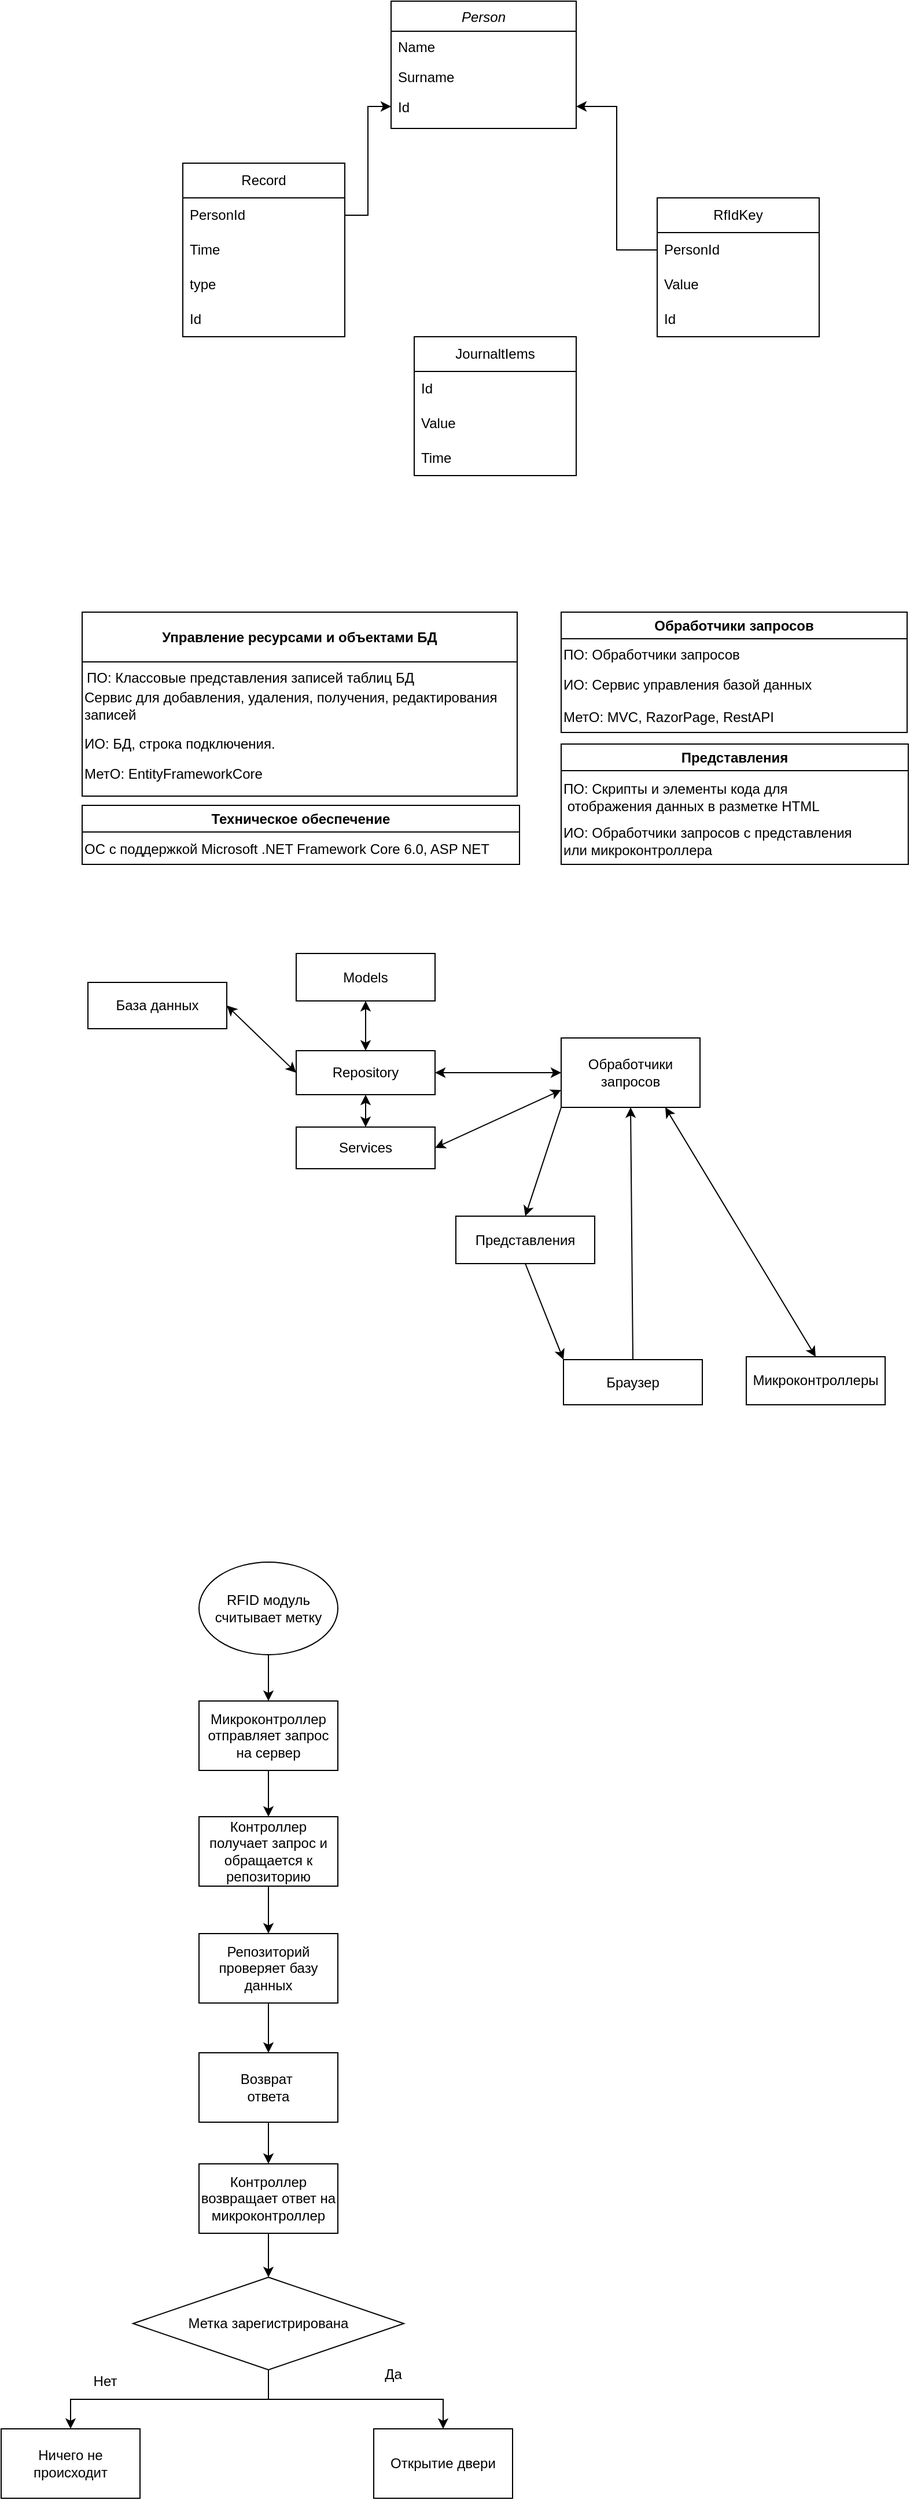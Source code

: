 <mxfile version="20.8.22" type="github">
  <diagram id="C5RBs43oDa-KdzZeNtuy" name="Page-1">
    <mxGraphModel dx="2876" dy="1131" grid="0" gridSize="10" guides="1" tooltips="1" connect="1" arrows="1" fold="1" page="1" pageScale="1" pageWidth="827" pageHeight="1169" math="0" shadow="0">
      <root>
        <mxCell id="WIyWlLk6GJQsqaUBKTNV-0" />
        <mxCell id="WIyWlLk6GJQsqaUBKTNV-1" parent="WIyWlLk6GJQsqaUBKTNV-0" />
        <mxCell id="zkfFHV4jXpPFQw0GAbJ--0" value="Person" style="swimlane;fontStyle=2;align=center;verticalAlign=top;childLayout=stackLayout;horizontal=1;startSize=26;horizontalStack=0;resizeParent=1;resizeLast=0;collapsible=1;marginBottom=0;rounded=0;shadow=0;strokeWidth=1;" parent="WIyWlLk6GJQsqaUBKTNV-1" vertex="1">
          <mxGeometry x="320" y="110" width="160" height="110" as="geometry">
            <mxRectangle x="230" y="140" width="160" height="26" as="alternateBounds" />
          </mxGeometry>
        </mxCell>
        <mxCell id="zkfFHV4jXpPFQw0GAbJ--1" value="Name" style="text;align=left;verticalAlign=top;spacingLeft=4;spacingRight=4;overflow=hidden;rotatable=0;points=[[0,0.5],[1,0.5]];portConstraint=eastwest;" parent="zkfFHV4jXpPFQw0GAbJ--0" vertex="1">
          <mxGeometry y="26" width="160" height="26" as="geometry" />
        </mxCell>
        <mxCell id="zkfFHV4jXpPFQw0GAbJ--2" value="Surname" style="text;align=left;verticalAlign=top;spacingLeft=4;spacingRight=4;overflow=hidden;rotatable=0;points=[[0,0.5],[1,0.5]];portConstraint=eastwest;rounded=0;shadow=0;html=0;" parent="zkfFHV4jXpPFQw0GAbJ--0" vertex="1">
          <mxGeometry y="52" width="160" height="26" as="geometry" />
        </mxCell>
        <mxCell id="zkfFHV4jXpPFQw0GAbJ--3" value="Id" style="text;align=left;verticalAlign=top;spacingLeft=4;spacingRight=4;overflow=hidden;rotatable=0;points=[[0,0.5],[1,0.5]];portConstraint=eastwest;rounded=0;shadow=0;html=0;" parent="zkfFHV4jXpPFQw0GAbJ--0" vertex="1">
          <mxGeometry y="78" width="160" height="26" as="geometry" />
        </mxCell>
        <mxCell id="JAbAQ16eNPu53v8PzKWM-0" value="RfIdKey" style="swimlane;fontStyle=0;childLayout=stackLayout;horizontal=1;startSize=30;horizontalStack=0;resizeParent=1;resizeParentMax=0;resizeLast=0;collapsible=1;marginBottom=0;whiteSpace=wrap;html=1;swimlaneLine=1;" vertex="1" parent="WIyWlLk6GJQsqaUBKTNV-1">
          <mxGeometry x="550" y="280" width="140" height="120" as="geometry" />
        </mxCell>
        <mxCell id="JAbAQ16eNPu53v8PzKWM-1" value="PersonId" style="text;strokeColor=none;fillColor=none;align=left;verticalAlign=middle;spacingLeft=4;spacingRight=4;overflow=hidden;points=[[0,0.5],[1,0.5]];portConstraint=eastwest;rotatable=0;whiteSpace=wrap;html=1;" vertex="1" parent="JAbAQ16eNPu53v8PzKWM-0">
          <mxGeometry y="30" width="140" height="30" as="geometry" />
        </mxCell>
        <mxCell id="JAbAQ16eNPu53v8PzKWM-2" value="Value" style="text;strokeColor=none;fillColor=none;align=left;verticalAlign=middle;spacingLeft=4;spacingRight=4;overflow=hidden;points=[[0,0.5],[1,0.5]];portConstraint=eastwest;rotatable=0;whiteSpace=wrap;html=1;" vertex="1" parent="JAbAQ16eNPu53v8PzKWM-0">
          <mxGeometry y="60" width="140" height="30" as="geometry" />
        </mxCell>
        <mxCell id="JAbAQ16eNPu53v8PzKWM-11" value="Id" style="text;strokeColor=none;fillColor=none;align=left;verticalAlign=middle;spacingLeft=4;spacingRight=4;overflow=hidden;points=[[0,0.5],[1,0.5]];portConstraint=eastwest;rotatable=0;whiteSpace=wrap;html=1;" vertex="1" parent="JAbAQ16eNPu53v8PzKWM-0">
          <mxGeometry y="90" width="140" height="30" as="geometry" />
        </mxCell>
        <mxCell id="JAbAQ16eNPu53v8PzKWM-4" value="Record" style="swimlane;fontStyle=0;childLayout=stackLayout;horizontal=1;startSize=30;horizontalStack=0;resizeParent=1;resizeParentMax=0;resizeLast=0;collapsible=1;marginBottom=0;whiteSpace=wrap;html=1;" vertex="1" parent="WIyWlLk6GJQsqaUBKTNV-1">
          <mxGeometry x="140" y="250" width="140" height="150" as="geometry" />
        </mxCell>
        <mxCell id="JAbAQ16eNPu53v8PzKWM-5" value="PersonId" style="text;strokeColor=none;fillColor=none;align=left;verticalAlign=middle;spacingLeft=4;spacingRight=4;overflow=hidden;points=[[0,0.5],[1,0.5]];portConstraint=eastwest;rotatable=0;whiteSpace=wrap;html=1;" vertex="1" parent="JAbAQ16eNPu53v8PzKWM-4">
          <mxGeometry y="30" width="140" height="30" as="geometry" />
        </mxCell>
        <mxCell id="JAbAQ16eNPu53v8PzKWM-6" value="Time" style="text;strokeColor=none;fillColor=none;align=left;verticalAlign=middle;spacingLeft=4;spacingRight=4;overflow=hidden;points=[[0,0.5],[1,0.5]];portConstraint=eastwest;rotatable=0;whiteSpace=wrap;html=1;" vertex="1" parent="JAbAQ16eNPu53v8PzKWM-4">
          <mxGeometry y="60" width="140" height="30" as="geometry" />
        </mxCell>
        <mxCell id="JAbAQ16eNPu53v8PzKWM-7" value="type" style="text;strokeColor=none;fillColor=none;align=left;verticalAlign=middle;spacingLeft=4;spacingRight=4;overflow=hidden;points=[[0,0.5],[1,0.5]];portConstraint=eastwest;rotatable=0;whiteSpace=wrap;html=1;" vertex="1" parent="JAbAQ16eNPu53v8PzKWM-4">
          <mxGeometry y="90" width="140" height="30" as="geometry" />
        </mxCell>
        <mxCell id="JAbAQ16eNPu53v8PzKWM-12" value="Id" style="text;strokeColor=none;fillColor=none;align=left;verticalAlign=middle;spacingLeft=4;spacingRight=4;overflow=hidden;points=[[0,0.5],[1,0.5]];portConstraint=eastwest;rotatable=0;whiteSpace=wrap;html=1;" vertex="1" parent="JAbAQ16eNPu53v8PzKWM-4">
          <mxGeometry y="120" width="140" height="30" as="geometry" />
        </mxCell>
        <mxCell id="JAbAQ16eNPu53v8PzKWM-13" value="JournaltIems" style="swimlane;fontStyle=0;childLayout=stackLayout;horizontal=1;startSize=30;horizontalStack=0;resizeParent=1;resizeParentMax=0;resizeLast=0;collapsible=1;marginBottom=0;whiteSpace=wrap;html=1;" vertex="1" parent="WIyWlLk6GJQsqaUBKTNV-1">
          <mxGeometry x="340" y="400" width="140" height="120" as="geometry" />
        </mxCell>
        <mxCell id="JAbAQ16eNPu53v8PzKWM-14" value="Id" style="text;strokeColor=none;fillColor=none;align=left;verticalAlign=middle;spacingLeft=4;spacingRight=4;overflow=hidden;points=[[0,0.5],[1,0.5]];portConstraint=eastwest;rotatable=0;whiteSpace=wrap;html=1;" vertex="1" parent="JAbAQ16eNPu53v8PzKWM-13">
          <mxGeometry y="30" width="140" height="30" as="geometry" />
        </mxCell>
        <mxCell id="JAbAQ16eNPu53v8PzKWM-15" value="Value" style="text;strokeColor=none;fillColor=none;align=left;verticalAlign=middle;spacingLeft=4;spacingRight=4;overflow=hidden;points=[[0,0.5],[1,0.5]];portConstraint=eastwest;rotatable=0;whiteSpace=wrap;html=1;" vertex="1" parent="JAbAQ16eNPu53v8PzKWM-13">
          <mxGeometry y="60" width="140" height="30" as="geometry" />
        </mxCell>
        <mxCell id="JAbAQ16eNPu53v8PzKWM-16" value="Time" style="text;strokeColor=none;fillColor=none;align=left;verticalAlign=middle;spacingLeft=4;spacingRight=4;overflow=hidden;points=[[0,0.5],[1,0.5]];portConstraint=eastwest;rotatable=0;whiteSpace=wrap;html=1;" vertex="1" parent="JAbAQ16eNPu53v8PzKWM-13">
          <mxGeometry y="90" width="140" height="30" as="geometry" />
        </mxCell>
        <mxCell id="JAbAQ16eNPu53v8PzKWM-17" style="edgeStyle=orthogonalEdgeStyle;rounded=0;orthogonalLoop=1;jettySize=auto;html=1;entryX=0;entryY=0.5;entryDx=0;entryDy=0;" edge="1" parent="WIyWlLk6GJQsqaUBKTNV-1" source="JAbAQ16eNPu53v8PzKWM-5" target="zkfFHV4jXpPFQw0GAbJ--3">
          <mxGeometry relative="1" as="geometry" />
        </mxCell>
        <mxCell id="JAbAQ16eNPu53v8PzKWM-19" style="edgeStyle=orthogonalEdgeStyle;rounded=0;orthogonalLoop=1;jettySize=auto;html=1;entryX=1;entryY=0.5;entryDx=0;entryDy=0;" edge="1" parent="WIyWlLk6GJQsqaUBKTNV-1" source="JAbAQ16eNPu53v8PzKWM-1" target="zkfFHV4jXpPFQw0GAbJ--3">
          <mxGeometry relative="1" as="geometry" />
        </mxCell>
        <mxCell id="JAbAQ16eNPu53v8PzKWM-20" value="Управление ресурсами и объектами БД" style="swimlane;whiteSpace=wrap;html=1;startSize=43;" vertex="1" parent="WIyWlLk6GJQsqaUBKTNV-1">
          <mxGeometry x="53" y="638" width="376" height="159" as="geometry" />
        </mxCell>
        <mxCell id="JAbAQ16eNPu53v8PzKWM-22" value="ПО: Классовые представления записей таблиц БД" style="text;html=1;align=left;verticalAlign=middle;resizable=0;points=[];autosize=1;strokeColor=none;fillColor=none;" vertex="1" parent="JAbAQ16eNPu53v8PzKWM-20">
          <mxGeometry x="2" y="44" width="301" height="26" as="geometry" />
        </mxCell>
        <mxCell id="JAbAQ16eNPu53v8PzKWM-23" value="Сервис для добавления, удаления, получения, редактирования&lt;br&gt;записей" style="text;html=1;align=left;verticalAlign=middle;resizable=0;points=[];autosize=1;strokeColor=none;fillColor=none;" vertex="1" parent="JAbAQ16eNPu53v8PzKWM-20">
          <mxGeometry y="60" width="375" height="41" as="geometry" />
        </mxCell>
        <mxCell id="JAbAQ16eNPu53v8PzKWM-24" value="ИО: БД, строка подключения." style="text;html=1;align=left;verticalAlign=middle;resizable=0;points=[];autosize=1;strokeColor=none;fillColor=none;" vertex="1" parent="JAbAQ16eNPu53v8PzKWM-20">
          <mxGeometry y="101" width="183" height="26" as="geometry" />
        </mxCell>
        <mxCell id="JAbAQ16eNPu53v8PzKWM-25" value="МетО: EntityFrameworkCore" style="text;html=1;align=left;verticalAlign=middle;resizable=0;points=[];autosize=1;strokeColor=none;fillColor=none;" vertex="1" parent="JAbAQ16eNPu53v8PzKWM-20">
          <mxGeometry y="127" width="172" height="26" as="geometry" />
        </mxCell>
        <mxCell id="JAbAQ16eNPu53v8PzKWM-26" value="Обработчики запросов" style="swimlane;whiteSpace=wrap;html=1;" vertex="1" parent="WIyWlLk6GJQsqaUBKTNV-1">
          <mxGeometry x="467" y="638" width="299" height="104" as="geometry" />
        </mxCell>
        <mxCell id="JAbAQ16eNPu53v8PzKWM-27" value="ПО: Обработчики запросов" style="text;html=1;align=left;verticalAlign=middle;resizable=0;points=[];autosize=1;strokeColor=none;fillColor=none;" vertex="1" parent="JAbAQ16eNPu53v8PzKWM-26">
          <mxGeometry y="24" width="170" height="26" as="geometry" />
        </mxCell>
        <mxCell id="JAbAQ16eNPu53v8PzKWM-28" value="ИО: Сервис управления базой данных" style="text;html=1;align=left;verticalAlign=middle;resizable=0;points=[];autosize=1;strokeColor=none;fillColor=none;" vertex="1" parent="JAbAQ16eNPu53v8PzKWM-26">
          <mxGeometry y="50" width="233" height="26" as="geometry" />
        </mxCell>
        <mxCell id="JAbAQ16eNPu53v8PzKWM-29" value="МетО: MVC, RazorPage, RestAPI" style="text;html=1;align=left;verticalAlign=middle;resizable=0;points=[];autosize=1;strokeColor=none;fillColor=none;" vertex="1" parent="JAbAQ16eNPu53v8PzKWM-26">
          <mxGeometry y="78" width="200" height="26" as="geometry" />
        </mxCell>
        <mxCell id="JAbAQ16eNPu53v8PzKWM-30" value="Представления" style="swimlane;whiteSpace=wrap;html=1;" vertex="1" parent="WIyWlLk6GJQsqaUBKTNV-1">
          <mxGeometry x="467" y="752" width="300" height="104" as="geometry" />
        </mxCell>
        <mxCell id="JAbAQ16eNPu53v8PzKWM-31" value="ПО: Скрипты и элементы кода для&lt;br&gt;&amp;nbsp;отображения данных в разметке HTML" style="text;html=1;align=left;verticalAlign=middle;resizable=0;points=[];autosize=1;strokeColor=none;fillColor=none;" vertex="1" parent="JAbAQ16eNPu53v8PzKWM-30">
          <mxGeometry y="25" width="239" height="41" as="geometry" />
        </mxCell>
        <mxCell id="JAbAQ16eNPu53v8PzKWM-33" value="ИО: Обработчики запросов с представления &lt;br&gt;или микроконтроллера" style="text;html=1;align=left;verticalAlign=middle;resizable=0;points=[];autosize=1;strokeColor=none;fillColor=none;" vertex="1" parent="JAbAQ16eNPu53v8PzKWM-30">
          <mxGeometry y="63" width="267" height="41" as="geometry" />
        </mxCell>
        <mxCell id="JAbAQ16eNPu53v8PzKWM-35" value="Техническое обеспечение" style="swimlane;whiteSpace=wrap;html=1;" vertex="1" parent="WIyWlLk6GJQsqaUBKTNV-1">
          <mxGeometry x="53" y="805" width="378" height="51" as="geometry" />
        </mxCell>
        <mxCell id="JAbAQ16eNPu53v8PzKWM-36" value="ОС с поддержкой Microsoft .NET Framework Core 6.0, ASP NET" style="text;html=1;align=left;verticalAlign=middle;resizable=0;points=[];autosize=1;strokeColor=none;fillColor=none;" vertex="1" parent="JAbAQ16eNPu53v8PzKWM-35">
          <mxGeometry y="25" width="368" height="26" as="geometry" />
        </mxCell>
        <mxCell id="JAbAQ16eNPu53v8PzKWM-37" value="База данных" style="rounded=0;whiteSpace=wrap;html=1;" vertex="1" parent="WIyWlLk6GJQsqaUBKTNV-1">
          <mxGeometry x="58" y="958" width="120" height="40" as="geometry" />
        </mxCell>
        <mxCell id="JAbAQ16eNPu53v8PzKWM-38" value="Models" style="rounded=0;whiteSpace=wrap;html=1;" vertex="1" parent="WIyWlLk6GJQsqaUBKTNV-1">
          <mxGeometry x="238" y="933" width="120" height="41" as="geometry" />
        </mxCell>
        <mxCell id="JAbAQ16eNPu53v8PzKWM-39" value="Repository" style="rounded=0;whiteSpace=wrap;html=1;" vertex="1" parent="WIyWlLk6GJQsqaUBKTNV-1">
          <mxGeometry x="238" y="1017" width="120" height="38" as="geometry" />
        </mxCell>
        <mxCell id="JAbAQ16eNPu53v8PzKWM-40" value="" style="endArrow=classic;startArrow=classic;html=1;rounded=0;entryX=1;entryY=0.5;entryDx=0;entryDy=0;exitX=0;exitY=0.5;exitDx=0;exitDy=0;" edge="1" parent="WIyWlLk6GJQsqaUBKTNV-1" source="JAbAQ16eNPu53v8PzKWM-39" target="JAbAQ16eNPu53v8PzKWM-37">
          <mxGeometry width="50" height="50" relative="1" as="geometry">
            <mxPoint x="110" y="1113" as="sourcePoint" />
            <mxPoint x="160" y="1063" as="targetPoint" />
          </mxGeometry>
        </mxCell>
        <mxCell id="JAbAQ16eNPu53v8PzKWM-41" value="" style="endArrow=classic;startArrow=classic;html=1;rounded=0;exitX=0.5;exitY=0;exitDx=0;exitDy=0;entryX=0.5;entryY=1;entryDx=0;entryDy=0;" edge="1" parent="WIyWlLk6GJQsqaUBKTNV-1" source="JAbAQ16eNPu53v8PzKWM-39" target="JAbAQ16eNPu53v8PzKWM-38">
          <mxGeometry width="50" height="50" relative="1" as="geometry">
            <mxPoint x="437" y="1041" as="sourcePoint" />
            <mxPoint x="487" y="991" as="targetPoint" />
          </mxGeometry>
        </mxCell>
        <mxCell id="JAbAQ16eNPu53v8PzKWM-42" value="Обработчики запросов" style="rounded=0;whiteSpace=wrap;html=1;" vertex="1" parent="WIyWlLk6GJQsqaUBKTNV-1">
          <mxGeometry x="467" y="1006" width="120" height="60" as="geometry" />
        </mxCell>
        <mxCell id="JAbAQ16eNPu53v8PzKWM-43" value="" style="endArrow=classic;startArrow=classic;html=1;rounded=0;entryX=0;entryY=0.5;entryDx=0;entryDy=0;exitX=1;exitY=0.5;exitDx=0;exitDy=0;" edge="1" parent="WIyWlLk6GJQsqaUBKTNV-1" source="JAbAQ16eNPu53v8PzKWM-39" target="JAbAQ16eNPu53v8PzKWM-42">
          <mxGeometry width="50" height="50" relative="1" as="geometry">
            <mxPoint x="298" y="1159" as="sourcePoint" />
            <mxPoint x="348" y="1109" as="targetPoint" />
          </mxGeometry>
        </mxCell>
        <mxCell id="JAbAQ16eNPu53v8PzKWM-44" value="Services" style="rounded=0;whiteSpace=wrap;html=1;" vertex="1" parent="WIyWlLk6GJQsqaUBKTNV-1">
          <mxGeometry x="238" y="1083" width="120" height="36" as="geometry" />
        </mxCell>
        <mxCell id="JAbAQ16eNPu53v8PzKWM-45" value="" style="endArrow=classic;startArrow=classic;html=1;rounded=0;entryX=0.5;entryY=1;entryDx=0;entryDy=0;exitX=0.5;exitY=0;exitDx=0;exitDy=0;" edge="1" parent="WIyWlLk6GJQsqaUBKTNV-1" source="JAbAQ16eNPu53v8PzKWM-44" target="JAbAQ16eNPu53v8PzKWM-39">
          <mxGeometry width="50" height="50" relative="1" as="geometry">
            <mxPoint x="98" y="1134" as="sourcePoint" />
            <mxPoint x="148" y="1084" as="targetPoint" />
          </mxGeometry>
        </mxCell>
        <mxCell id="JAbAQ16eNPu53v8PzKWM-46" value="" style="endArrow=classic;startArrow=classic;html=1;rounded=0;entryX=0;entryY=0.75;entryDx=0;entryDy=0;exitX=1;exitY=0.5;exitDx=0;exitDy=0;" edge="1" parent="WIyWlLk6GJQsqaUBKTNV-1" source="JAbAQ16eNPu53v8PzKWM-44" target="JAbAQ16eNPu53v8PzKWM-42">
          <mxGeometry width="50" height="50" relative="1" as="geometry">
            <mxPoint x="483" y="1170" as="sourcePoint" />
            <mxPoint x="533" y="1120" as="targetPoint" />
          </mxGeometry>
        </mxCell>
        <mxCell id="JAbAQ16eNPu53v8PzKWM-47" value="Представления" style="rounded=0;whiteSpace=wrap;html=1;" vertex="1" parent="WIyWlLk6GJQsqaUBKTNV-1">
          <mxGeometry x="376" y="1160" width="120" height="41" as="geometry" />
        </mxCell>
        <mxCell id="JAbAQ16eNPu53v8PzKWM-51" value="Браузер" style="rounded=0;whiteSpace=wrap;html=1;" vertex="1" parent="WIyWlLk6GJQsqaUBKTNV-1">
          <mxGeometry x="469" y="1284" width="120" height="39" as="geometry" />
        </mxCell>
        <mxCell id="JAbAQ16eNPu53v8PzKWM-52" value="Микроконтроллеры" style="rounded=0;whiteSpace=wrap;html=1;" vertex="1" parent="WIyWlLk6GJQsqaUBKTNV-1">
          <mxGeometry x="627" y="1281.5" width="120" height="41.5" as="geometry" />
        </mxCell>
        <mxCell id="JAbAQ16eNPu53v8PzKWM-53" value="" style="endArrow=classic;startArrow=classic;html=1;rounded=0;entryX=0.75;entryY=1;entryDx=0;entryDy=0;exitX=0.5;exitY=0;exitDx=0;exitDy=0;" edge="1" parent="WIyWlLk6GJQsqaUBKTNV-1" source="JAbAQ16eNPu53v8PzKWM-52" target="JAbAQ16eNPu53v8PzKWM-42">
          <mxGeometry width="50" height="50" relative="1" as="geometry">
            <mxPoint x="238" y="1407" as="sourcePoint" />
            <mxPoint x="288" y="1357" as="targetPoint" />
          </mxGeometry>
        </mxCell>
        <mxCell id="JAbAQ16eNPu53v8PzKWM-55" value="" style="endArrow=classic;html=1;rounded=0;exitX=0.5;exitY=0;exitDx=0;exitDy=0;entryX=0.5;entryY=1;entryDx=0;entryDy=0;" edge="1" parent="WIyWlLk6GJQsqaUBKTNV-1" source="JAbAQ16eNPu53v8PzKWM-51" target="JAbAQ16eNPu53v8PzKWM-42">
          <mxGeometry width="50" height="50" relative="1" as="geometry">
            <mxPoint x="444" y="1267" as="sourcePoint" />
            <mxPoint x="494" y="1217" as="targetPoint" />
          </mxGeometry>
        </mxCell>
        <mxCell id="JAbAQ16eNPu53v8PzKWM-56" value="" style="endArrow=classic;html=1;rounded=0;exitX=0.5;exitY=1;exitDx=0;exitDy=0;entryX=0;entryY=0;entryDx=0;entryDy=0;" edge="1" parent="WIyWlLk6GJQsqaUBKTNV-1" source="JAbAQ16eNPu53v8PzKWM-47" target="JAbAQ16eNPu53v8PzKWM-51">
          <mxGeometry width="50" height="50" relative="1" as="geometry">
            <mxPoint x="262" y="1337" as="sourcePoint" />
            <mxPoint x="312" y="1287" as="targetPoint" />
          </mxGeometry>
        </mxCell>
        <mxCell id="JAbAQ16eNPu53v8PzKWM-57" value="" style="endArrow=classic;html=1;rounded=0;exitX=0;exitY=1;exitDx=0;exitDy=0;entryX=0.5;entryY=0;entryDx=0;entryDy=0;" edge="1" parent="WIyWlLk6GJQsqaUBKTNV-1" source="JAbAQ16eNPu53v8PzKWM-42" target="JAbAQ16eNPu53v8PzKWM-47">
          <mxGeometry width="50" height="50" relative="1" as="geometry">
            <mxPoint x="174" y="1339" as="sourcePoint" />
            <mxPoint x="224" y="1289" as="targetPoint" />
          </mxGeometry>
        </mxCell>
        <mxCell id="JAbAQ16eNPu53v8PzKWM-60" style="edgeStyle=orthogonalEdgeStyle;rounded=0;orthogonalLoop=1;jettySize=auto;html=1;entryX=0.5;entryY=0;entryDx=0;entryDy=0;" edge="1" parent="WIyWlLk6GJQsqaUBKTNV-1" source="JAbAQ16eNPu53v8PzKWM-58" target="JAbAQ16eNPu53v8PzKWM-59">
          <mxGeometry relative="1" as="geometry" />
        </mxCell>
        <mxCell id="JAbAQ16eNPu53v8PzKWM-58" value="RFID модуль считывает метку" style="ellipse;whiteSpace=wrap;html=1;" vertex="1" parent="WIyWlLk6GJQsqaUBKTNV-1">
          <mxGeometry x="154" y="1459" width="120" height="80" as="geometry" />
        </mxCell>
        <mxCell id="JAbAQ16eNPu53v8PzKWM-64" style="edgeStyle=orthogonalEdgeStyle;rounded=0;orthogonalLoop=1;jettySize=auto;html=1;entryX=0.5;entryY=0;entryDx=0;entryDy=0;" edge="1" parent="WIyWlLk6GJQsqaUBKTNV-1" source="JAbAQ16eNPu53v8PzKWM-59" target="JAbAQ16eNPu53v8PzKWM-61">
          <mxGeometry relative="1" as="geometry" />
        </mxCell>
        <mxCell id="JAbAQ16eNPu53v8PzKWM-59" value="Микроконтроллер отправляет запрос на сервер" style="rounded=0;whiteSpace=wrap;html=1;" vertex="1" parent="WIyWlLk6GJQsqaUBKTNV-1">
          <mxGeometry x="154" y="1579" width="120" height="60" as="geometry" />
        </mxCell>
        <mxCell id="JAbAQ16eNPu53v8PzKWM-65" style="edgeStyle=orthogonalEdgeStyle;rounded=0;orthogonalLoop=1;jettySize=auto;html=1;entryX=0.5;entryY=0;entryDx=0;entryDy=0;" edge="1" parent="WIyWlLk6GJQsqaUBKTNV-1" source="JAbAQ16eNPu53v8PzKWM-61" target="JAbAQ16eNPu53v8PzKWM-62">
          <mxGeometry relative="1" as="geometry" />
        </mxCell>
        <mxCell id="JAbAQ16eNPu53v8PzKWM-61" value="Контроллер получает запрос и обращается к репозиторию" style="rounded=0;whiteSpace=wrap;html=1;" vertex="1" parent="WIyWlLk6GJQsqaUBKTNV-1">
          <mxGeometry x="154" y="1679" width="120" height="60" as="geometry" />
        </mxCell>
        <mxCell id="JAbAQ16eNPu53v8PzKWM-79" style="edgeStyle=orthogonalEdgeStyle;rounded=0;orthogonalLoop=1;jettySize=auto;html=1;entryX=0.5;entryY=0;entryDx=0;entryDy=0;" edge="1" parent="WIyWlLk6GJQsqaUBKTNV-1" source="JAbAQ16eNPu53v8PzKWM-62" target="JAbAQ16eNPu53v8PzKWM-70">
          <mxGeometry relative="1" as="geometry" />
        </mxCell>
        <mxCell id="JAbAQ16eNPu53v8PzKWM-62" value="Репозиторий проверяет базу данных" style="rounded=0;whiteSpace=wrap;html=1;" vertex="1" parent="WIyWlLk6GJQsqaUBKTNV-1">
          <mxGeometry x="154" y="1780" width="120" height="60" as="geometry" />
        </mxCell>
        <mxCell id="JAbAQ16eNPu53v8PzKWM-69" value="Нет" style="text;html=1;strokeColor=none;fillColor=none;align=center;verticalAlign=middle;whiteSpace=wrap;rounded=0;" vertex="1" parent="WIyWlLk6GJQsqaUBKTNV-1">
          <mxGeometry x="43" y="2152" width="60" height="30" as="geometry" />
        </mxCell>
        <mxCell id="JAbAQ16eNPu53v8PzKWM-76" style="edgeStyle=orthogonalEdgeStyle;rounded=0;orthogonalLoop=1;jettySize=auto;html=1;entryX=0.5;entryY=0;entryDx=0;entryDy=0;" edge="1" parent="WIyWlLk6GJQsqaUBKTNV-1" source="JAbAQ16eNPu53v8PzKWM-70" target="JAbAQ16eNPu53v8PzKWM-75">
          <mxGeometry relative="1" as="geometry" />
        </mxCell>
        <mxCell id="JAbAQ16eNPu53v8PzKWM-70" value="Возврат&amp;nbsp;&lt;br&gt;ответа" style="rounded=0;whiteSpace=wrap;html=1;" vertex="1" parent="WIyWlLk6GJQsqaUBKTNV-1">
          <mxGeometry x="154" y="1883" width="120" height="60" as="geometry" />
        </mxCell>
        <mxCell id="JAbAQ16eNPu53v8PzKWM-72" value="Да" style="text;html=1;strokeColor=none;fillColor=none;align=center;verticalAlign=middle;whiteSpace=wrap;rounded=0;" vertex="1" parent="WIyWlLk6GJQsqaUBKTNV-1">
          <mxGeometry x="292" y="2146" width="60" height="30" as="geometry" />
        </mxCell>
        <mxCell id="JAbAQ16eNPu53v8PzKWM-80" style="edgeStyle=orthogonalEdgeStyle;rounded=0;orthogonalLoop=1;jettySize=auto;html=1;entryX=0.5;entryY=0;entryDx=0;entryDy=0;" edge="1" parent="WIyWlLk6GJQsqaUBKTNV-1" source="JAbAQ16eNPu53v8PzKWM-75" target="JAbAQ16eNPu53v8PzKWM-77">
          <mxGeometry relative="1" as="geometry" />
        </mxCell>
        <mxCell id="JAbAQ16eNPu53v8PzKWM-75" value="Контроллер возвращает ответ на микроконтроллер" style="rounded=0;whiteSpace=wrap;html=1;" vertex="1" parent="WIyWlLk6GJQsqaUBKTNV-1">
          <mxGeometry x="154" y="1979" width="120" height="60" as="geometry" />
        </mxCell>
        <mxCell id="JAbAQ16eNPu53v8PzKWM-83" style="edgeStyle=orthogonalEdgeStyle;rounded=0;orthogonalLoop=1;jettySize=auto;html=1;entryX=0.5;entryY=0;entryDx=0;entryDy=0;" edge="1" parent="WIyWlLk6GJQsqaUBKTNV-1" source="JAbAQ16eNPu53v8PzKWM-77" target="JAbAQ16eNPu53v8PzKWM-82">
          <mxGeometry relative="1" as="geometry" />
        </mxCell>
        <mxCell id="JAbAQ16eNPu53v8PzKWM-84" style="edgeStyle=orthogonalEdgeStyle;rounded=0;orthogonalLoop=1;jettySize=auto;html=1;entryX=0.5;entryY=0;entryDx=0;entryDy=0;" edge="1" parent="WIyWlLk6GJQsqaUBKTNV-1" source="JAbAQ16eNPu53v8PzKWM-77" target="JAbAQ16eNPu53v8PzKWM-81">
          <mxGeometry relative="1" as="geometry" />
        </mxCell>
        <mxCell id="JAbAQ16eNPu53v8PzKWM-77" value="Метка зарегистрирована" style="rhombus;whiteSpace=wrap;html=1;" vertex="1" parent="WIyWlLk6GJQsqaUBKTNV-1">
          <mxGeometry x="97" y="2077" width="234" height="80" as="geometry" />
        </mxCell>
        <mxCell id="JAbAQ16eNPu53v8PzKWM-81" value="Открытие двери" style="rounded=0;whiteSpace=wrap;html=1;" vertex="1" parent="WIyWlLk6GJQsqaUBKTNV-1">
          <mxGeometry x="305" y="2208" width="120" height="60" as="geometry" />
        </mxCell>
        <mxCell id="JAbAQ16eNPu53v8PzKWM-82" value="Ничего не происходит" style="rounded=0;whiteSpace=wrap;html=1;" vertex="1" parent="WIyWlLk6GJQsqaUBKTNV-1">
          <mxGeometry x="-17" y="2208" width="120" height="60" as="geometry" />
        </mxCell>
      </root>
    </mxGraphModel>
  </diagram>
</mxfile>
